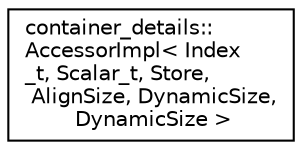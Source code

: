 digraph "Graphical Class Hierarchy"
{
 // LATEX_PDF_SIZE
  edge [fontname="Helvetica",fontsize="10",labelfontname="Helvetica",labelfontsize="10"];
  node [fontname="Helvetica",fontsize="10",shape=record];
  rankdir="LR";
  Node0 [label="container_details::\lAccessorImpl\< Index\l_t, Scalar_t, Store,\l AlignSize, DynamicSize,\l DynamicSize \>",height=0.2,width=0.4,color="black", fillcolor="white", style="filled",URL="$classcontainer__details_1_1AccessorImpl_3_01Index__t_00_01Scalar__t_00_01Store_00_01AlignSize_001fcc1ab2f4cab6b085b7bed8b79ab435.html",tooltip=" "];
}
